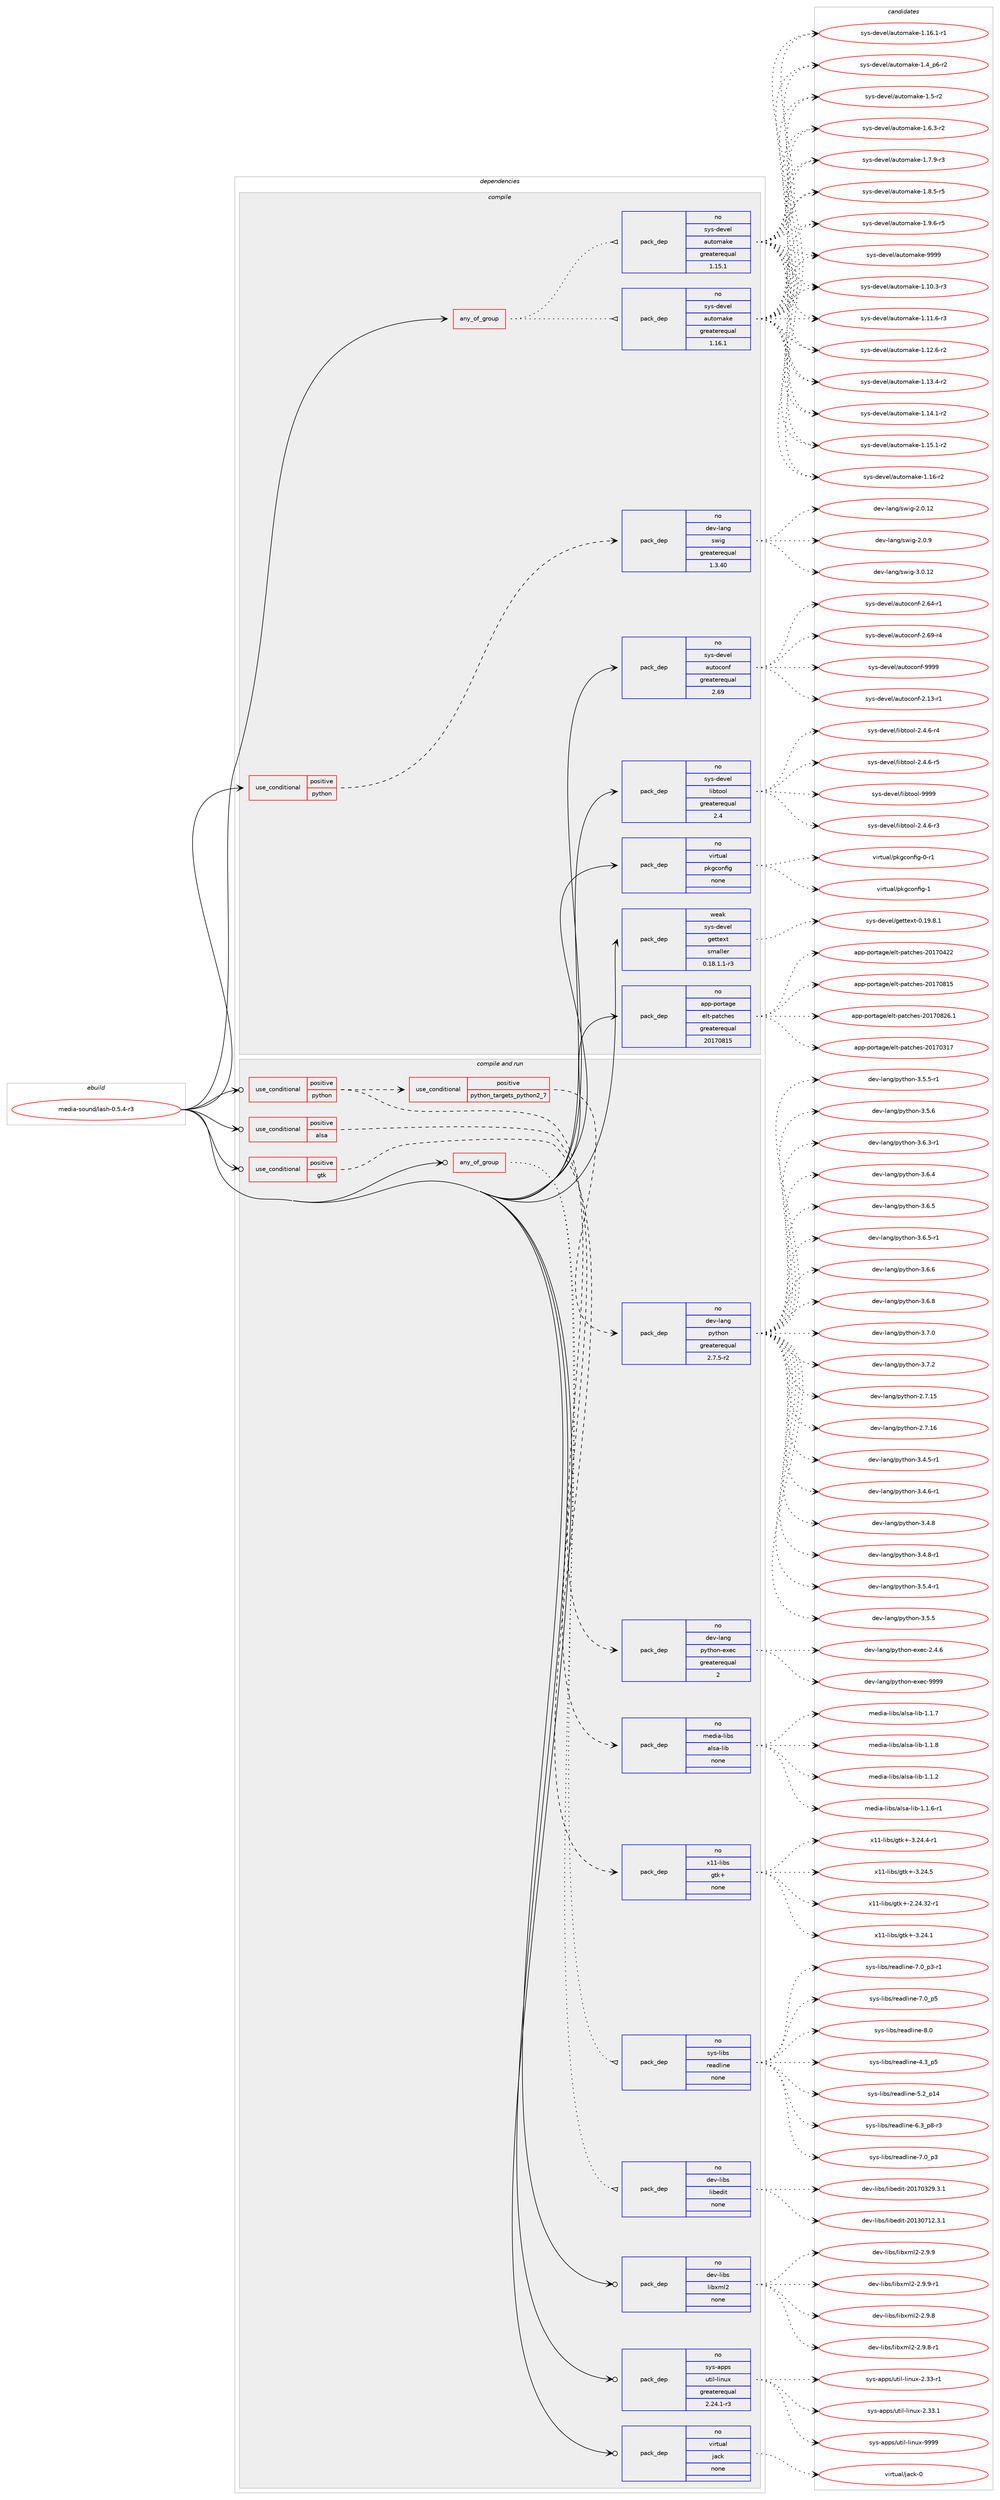 digraph prolog {

# *************
# Graph options
# *************

newrank=true;
concentrate=true;
compound=true;
graph [rankdir=LR,fontname=Helvetica,fontsize=10,ranksep=1.5];#, ranksep=2.5, nodesep=0.2];
edge  [arrowhead=vee];
node  [fontname=Helvetica,fontsize=10];

# **********
# The ebuild
# **********

subgraph cluster_leftcol {
color=gray;
rank=same;
label=<<i>ebuild</i>>;
id [label="media-sound/lash-0.5.4-r3", color=red, width=4, href="../media-sound/lash-0.5.4-r3.svg"];
}

# ****************
# The dependencies
# ****************

subgraph cluster_midcol {
color=gray;
label=<<i>dependencies</i>>;
subgraph cluster_compile {
fillcolor="#eeeeee";
style=filled;
label=<<i>compile</i>>;
subgraph any25497 {
dependency1627055 [label=<<TABLE BORDER="0" CELLBORDER="1" CELLSPACING="0" CELLPADDING="4"><TR><TD CELLPADDING="10">any_of_group</TD></TR></TABLE>>, shape=none, color=red];subgraph pack1163417 {
dependency1627056 [label=<<TABLE BORDER="0" CELLBORDER="1" CELLSPACING="0" CELLPADDING="4" WIDTH="220"><TR><TD ROWSPAN="6" CELLPADDING="30">pack_dep</TD></TR><TR><TD WIDTH="110">no</TD></TR><TR><TD>sys-devel</TD></TR><TR><TD>automake</TD></TR><TR><TD>greaterequal</TD></TR><TR><TD>1.16.1</TD></TR></TABLE>>, shape=none, color=blue];
}
dependency1627055:e -> dependency1627056:w [weight=20,style="dotted",arrowhead="oinv"];
subgraph pack1163418 {
dependency1627057 [label=<<TABLE BORDER="0" CELLBORDER="1" CELLSPACING="0" CELLPADDING="4" WIDTH="220"><TR><TD ROWSPAN="6" CELLPADDING="30">pack_dep</TD></TR><TR><TD WIDTH="110">no</TD></TR><TR><TD>sys-devel</TD></TR><TR><TD>automake</TD></TR><TR><TD>greaterequal</TD></TR><TR><TD>1.15.1</TD></TR></TABLE>>, shape=none, color=blue];
}
dependency1627055:e -> dependency1627057:w [weight=20,style="dotted",arrowhead="oinv"];
}
id:e -> dependency1627055:w [weight=20,style="solid",arrowhead="vee"];
subgraph cond437371 {
dependency1627058 [label=<<TABLE BORDER="0" CELLBORDER="1" CELLSPACING="0" CELLPADDING="4"><TR><TD ROWSPAN="3" CELLPADDING="10">use_conditional</TD></TR><TR><TD>positive</TD></TR><TR><TD>python</TD></TR></TABLE>>, shape=none, color=red];
subgraph pack1163419 {
dependency1627059 [label=<<TABLE BORDER="0" CELLBORDER="1" CELLSPACING="0" CELLPADDING="4" WIDTH="220"><TR><TD ROWSPAN="6" CELLPADDING="30">pack_dep</TD></TR><TR><TD WIDTH="110">no</TD></TR><TR><TD>dev-lang</TD></TR><TR><TD>swig</TD></TR><TR><TD>greaterequal</TD></TR><TR><TD>1.3.40</TD></TR></TABLE>>, shape=none, color=blue];
}
dependency1627058:e -> dependency1627059:w [weight=20,style="dashed",arrowhead="vee"];
}
id:e -> dependency1627058:w [weight=20,style="solid",arrowhead="vee"];
subgraph pack1163420 {
dependency1627060 [label=<<TABLE BORDER="0" CELLBORDER="1" CELLSPACING="0" CELLPADDING="4" WIDTH="220"><TR><TD ROWSPAN="6" CELLPADDING="30">pack_dep</TD></TR><TR><TD WIDTH="110">no</TD></TR><TR><TD>app-portage</TD></TR><TR><TD>elt-patches</TD></TR><TR><TD>greaterequal</TD></TR><TR><TD>20170815</TD></TR></TABLE>>, shape=none, color=blue];
}
id:e -> dependency1627060:w [weight=20,style="solid",arrowhead="vee"];
subgraph pack1163421 {
dependency1627061 [label=<<TABLE BORDER="0" CELLBORDER="1" CELLSPACING="0" CELLPADDING="4" WIDTH="220"><TR><TD ROWSPAN="6" CELLPADDING="30">pack_dep</TD></TR><TR><TD WIDTH="110">no</TD></TR><TR><TD>sys-devel</TD></TR><TR><TD>autoconf</TD></TR><TR><TD>greaterequal</TD></TR><TR><TD>2.69</TD></TR></TABLE>>, shape=none, color=blue];
}
id:e -> dependency1627061:w [weight=20,style="solid",arrowhead="vee"];
subgraph pack1163422 {
dependency1627062 [label=<<TABLE BORDER="0" CELLBORDER="1" CELLSPACING="0" CELLPADDING="4" WIDTH="220"><TR><TD ROWSPAN="6" CELLPADDING="30">pack_dep</TD></TR><TR><TD WIDTH="110">no</TD></TR><TR><TD>sys-devel</TD></TR><TR><TD>libtool</TD></TR><TR><TD>greaterequal</TD></TR><TR><TD>2.4</TD></TR></TABLE>>, shape=none, color=blue];
}
id:e -> dependency1627062:w [weight=20,style="solid",arrowhead="vee"];
subgraph pack1163423 {
dependency1627063 [label=<<TABLE BORDER="0" CELLBORDER="1" CELLSPACING="0" CELLPADDING="4" WIDTH="220"><TR><TD ROWSPAN="6" CELLPADDING="30">pack_dep</TD></TR><TR><TD WIDTH="110">no</TD></TR><TR><TD>virtual</TD></TR><TR><TD>pkgconfig</TD></TR><TR><TD>none</TD></TR><TR><TD></TD></TR></TABLE>>, shape=none, color=blue];
}
id:e -> dependency1627063:w [weight=20,style="solid",arrowhead="vee"];
subgraph pack1163424 {
dependency1627064 [label=<<TABLE BORDER="0" CELLBORDER="1" CELLSPACING="0" CELLPADDING="4" WIDTH="220"><TR><TD ROWSPAN="6" CELLPADDING="30">pack_dep</TD></TR><TR><TD WIDTH="110">weak</TD></TR><TR><TD>sys-devel</TD></TR><TR><TD>gettext</TD></TR><TR><TD>smaller</TD></TR><TR><TD>0.18.1.1-r3</TD></TR></TABLE>>, shape=none, color=blue];
}
id:e -> dependency1627064:w [weight=20,style="solid",arrowhead="vee"];
}
subgraph cluster_compileandrun {
fillcolor="#eeeeee";
style=filled;
label=<<i>compile and run</i>>;
subgraph any25498 {
dependency1627065 [label=<<TABLE BORDER="0" CELLBORDER="1" CELLSPACING="0" CELLPADDING="4"><TR><TD CELLPADDING="10">any_of_group</TD></TR></TABLE>>, shape=none, color=red];subgraph pack1163425 {
dependency1627066 [label=<<TABLE BORDER="0" CELLBORDER="1" CELLSPACING="0" CELLPADDING="4" WIDTH="220"><TR><TD ROWSPAN="6" CELLPADDING="30">pack_dep</TD></TR><TR><TD WIDTH="110">no</TD></TR><TR><TD>sys-libs</TD></TR><TR><TD>readline</TD></TR><TR><TD>none</TD></TR><TR><TD></TD></TR></TABLE>>, shape=none, color=blue];
}
dependency1627065:e -> dependency1627066:w [weight=20,style="dotted",arrowhead="oinv"];
subgraph pack1163426 {
dependency1627067 [label=<<TABLE BORDER="0" CELLBORDER="1" CELLSPACING="0" CELLPADDING="4" WIDTH="220"><TR><TD ROWSPAN="6" CELLPADDING="30">pack_dep</TD></TR><TR><TD WIDTH="110">no</TD></TR><TR><TD>dev-libs</TD></TR><TR><TD>libedit</TD></TR><TR><TD>none</TD></TR><TR><TD></TD></TR></TABLE>>, shape=none, color=blue];
}
dependency1627065:e -> dependency1627067:w [weight=20,style="dotted",arrowhead="oinv"];
}
id:e -> dependency1627065:w [weight=20,style="solid",arrowhead="odotvee"];
subgraph cond437372 {
dependency1627068 [label=<<TABLE BORDER="0" CELLBORDER="1" CELLSPACING="0" CELLPADDING="4"><TR><TD ROWSPAN="3" CELLPADDING="10">use_conditional</TD></TR><TR><TD>positive</TD></TR><TR><TD>alsa</TD></TR></TABLE>>, shape=none, color=red];
subgraph pack1163427 {
dependency1627069 [label=<<TABLE BORDER="0" CELLBORDER="1" CELLSPACING="0" CELLPADDING="4" WIDTH="220"><TR><TD ROWSPAN="6" CELLPADDING="30">pack_dep</TD></TR><TR><TD WIDTH="110">no</TD></TR><TR><TD>media-libs</TD></TR><TR><TD>alsa-lib</TD></TR><TR><TD>none</TD></TR><TR><TD></TD></TR></TABLE>>, shape=none, color=blue];
}
dependency1627068:e -> dependency1627069:w [weight=20,style="dashed",arrowhead="vee"];
}
id:e -> dependency1627068:w [weight=20,style="solid",arrowhead="odotvee"];
subgraph cond437373 {
dependency1627070 [label=<<TABLE BORDER="0" CELLBORDER="1" CELLSPACING="0" CELLPADDING="4"><TR><TD ROWSPAN="3" CELLPADDING="10">use_conditional</TD></TR><TR><TD>positive</TD></TR><TR><TD>gtk</TD></TR></TABLE>>, shape=none, color=red];
subgraph pack1163428 {
dependency1627071 [label=<<TABLE BORDER="0" CELLBORDER="1" CELLSPACING="0" CELLPADDING="4" WIDTH="220"><TR><TD ROWSPAN="6" CELLPADDING="30">pack_dep</TD></TR><TR><TD WIDTH="110">no</TD></TR><TR><TD>x11-libs</TD></TR><TR><TD>gtk+</TD></TR><TR><TD>none</TD></TR><TR><TD></TD></TR></TABLE>>, shape=none, color=blue];
}
dependency1627070:e -> dependency1627071:w [weight=20,style="dashed",arrowhead="vee"];
}
id:e -> dependency1627070:w [weight=20,style="solid",arrowhead="odotvee"];
subgraph cond437374 {
dependency1627072 [label=<<TABLE BORDER="0" CELLBORDER="1" CELLSPACING="0" CELLPADDING="4"><TR><TD ROWSPAN="3" CELLPADDING="10">use_conditional</TD></TR><TR><TD>positive</TD></TR><TR><TD>python</TD></TR></TABLE>>, shape=none, color=red];
subgraph cond437375 {
dependency1627073 [label=<<TABLE BORDER="0" CELLBORDER="1" CELLSPACING="0" CELLPADDING="4"><TR><TD ROWSPAN="3" CELLPADDING="10">use_conditional</TD></TR><TR><TD>positive</TD></TR><TR><TD>python_targets_python2_7</TD></TR></TABLE>>, shape=none, color=red];
subgraph pack1163429 {
dependency1627074 [label=<<TABLE BORDER="0" CELLBORDER="1" CELLSPACING="0" CELLPADDING="4" WIDTH="220"><TR><TD ROWSPAN="6" CELLPADDING="30">pack_dep</TD></TR><TR><TD WIDTH="110">no</TD></TR><TR><TD>dev-lang</TD></TR><TR><TD>python</TD></TR><TR><TD>greaterequal</TD></TR><TR><TD>2.7.5-r2</TD></TR></TABLE>>, shape=none, color=blue];
}
dependency1627073:e -> dependency1627074:w [weight=20,style="dashed",arrowhead="vee"];
}
dependency1627072:e -> dependency1627073:w [weight=20,style="dashed",arrowhead="vee"];
subgraph pack1163430 {
dependency1627075 [label=<<TABLE BORDER="0" CELLBORDER="1" CELLSPACING="0" CELLPADDING="4" WIDTH="220"><TR><TD ROWSPAN="6" CELLPADDING="30">pack_dep</TD></TR><TR><TD WIDTH="110">no</TD></TR><TR><TD>dev-lang</TD></TR><TR><TD>python-exec</TD></TR><TR><TD>greaterequal</TD></TR><TR><TD>2</TD></TR></TABLE>>, shape=none, color=blue];
}
dependency1627072:e -> dependency1627075:w [weight=20,style="dashed",arrowhead="vee"];
}
id:e -> dependency1627072:w [weight=20,style="solid",arrowhead="odotvee"];
subgraph pack1163431 {
dependency1627076 [label=<<TABLE BORDER="0" CELLBORDER="1" CELLSPACING="0" CELLPADDING="4" WIDTH="220"><TR><TD ROWSPAN="6" CELLPADDING="30">pack_dep</TD></TR><TR><TD WIDTH="110">no</TD></TR><TR><TD>dev-libs</TD></TR><TR><TD>libxml2</TD></TR><TR><TD>none</TD></TR><TR><TD></TD></TR></TABLE>>, shape=none, color=blue];
}
id:e -> dependency1627076:w [weight=20,style="solid",arrowhead="odotvee"];
subgraph pack1163432 {
dependency1627077 [label=<<TABLE BORDER="0" CELLBORDER="1" CELLSPACING="0" CELLPADDING="4" WIDTH="220"><TR><TD ROWSPAN="6" CELLPADDING="30">pack_dep</TD></TR><TR><TD WIDTH="110">no</TD></TR><TR><TD>sys-apps</TD></TR><TR><TD>util-linux</TD></TR><TR><TD>greaterequal</TD></TR><TR><TD>2.24.1-r3</TD></TR></TABLE>>, shape=none, color=blue];
}
id:e -> dependency1627077:w [weight=20,style="solid",arrowhead="odotvee"];
subgraph pack1163433 {
dependency1627078 [label=<<TABLE BORDER="0" CELLBORDER="1" CELLSPACING="0" CELLPADDING="4" WIDTH="220"><TR><TD ROWSPAN="6" CELLPADDING="30">pack_dep</TD></TR><TR><TD WIDTH="110">no</TD></TR><TR><TD>virtual</TD></TR><TR><TD>jack</TD></TR><TR><TD>none</TD></TR><TR><TD></TD></TR></TABLE>>, shape=none, color=blue];
}
id:e -> dependency1627078:w [weight=20,style="solid",arrowhead="odotvee"];
}
subgraph cluster_run {
fillcolor="#eeeeee";
style=filled;
label=<<i>run</i>>;
}
}

# **************
# The candidates
# **************

subgraph cluster_choices {
rank=same;
color=gray;
label=<<i>candidates</i>>;

subgraph choice1163417 {
color=black;
nodesep=1;
choice11512111545100101118101108479711711611110997107101454946494846514511451 [label="sys-devel/automake-1.10.3-r3", color=red, width=4,href="../sys-devel/automake-1.10.3-r3.svg"];
choice11512111545100101118101108479711711611110997107101454946494946544511451 [label="sys-devel/automake-1.11.6-r3", color=red, width=4,href="../sys-devel/automake-1.11.6-r3.svg"];
choice11512111545100101118101108479711711611110997107101454946495046544511450 [label="sys-devel/automake-1.12.6-r2", color=red, width=4,href="../sys-devel/automake-1.12.6-r2.svg"];
choice11512111545100101118101108479711711611110997107101454946495146524511450 [label="sys-devel/automake-1.13.4-r2", color=red, width=4,href="../sys-devel/automake-1.13.4-r2.svg"];
choice11512111545100101118101108479711711611110997107101454946495246494511450 [label="sys-devel/automake-1.14.1-r2", color=red, width=4,href="../sys-devel/automake-1.14.1-r2.svg"];
choice11512111545100101118101108479711711611110997107101454946495346494511450 [label="sys-devel/automake-1.15.1-r2", color=red, width=4,href="../sys-devel/automake-1.15.1-r2.svg"];
choice1151211154510010111810110847971171161111099710710145494649544511450 [label="sys-devel/automake-1.16-r2", color=red, width=4,href="../sys-devel/automake-1.16-r2.svg"];
choice11512111545100101118101108479711711611110997107101454946495446494511449 [label="sys-devel/automake-1.16.1-r1", color=red, width=4,href="../sys-devel/automake-1.16.1-r1.svg"];
choice115121115451001011181011084797117116111109971071014549465295112544511450 [label="sys-devel/automake-1.4_p6-r2", color=red, width=4,href="../sys-devel/automake-1.4_p6-r2.svg"];
choice11512111545100101118101108479711711611110997107101454946534511450 [label="sys-devel/automake-1.5-r2", color=red, width=4,href="../sys-devel/automake-1.5-r2.svg"];
choice115121115451001011181011084797117116111109971071014549465446514511450 [label="sys-devel/automake-1.6.3-r2", color=red, width=4,href="../sys-devel/automake-1.6.3-r2.svg"];
choice115121115451001011181011084797117116111109971071014549465546574511451 [label="sys-devel/automake-1.7.9-r3", color=red, width=4,href="../sys-devel/automake-1.7.9-r3.svg"];
choice115121115451001011181011084797117116111109971071014549465646534511453 [label="sys-devel/automake-1.8.5-r5", color=red, width=4,href="../sys-devel/automake-1.8.5-r5.svg"];
choice115121115451001011181011084797117116111109971071014549465746544511453 [label="sys-devel/automake-1.9.6-r5", color=red, width=4,href="../sys-devel/automake-1.9.6-r5.svg"];
choice115121115451001011181011084797117116111109971071014557575757 [label="sys-devel/automake-9999", color=red, width=4,href="../sys-devel/automake-9999.svg"];
dependency1627056:e -> choice11512111545100101118101108479711711611110997107101454946494846514511451:w [style=dotted,weight="100"];
dependency1627056:e -> choice11512111545100101118101108479711711611110997107101454946494946544511451:w [style=dotted,weight="100"];
dependency1627056:e -> choice11512111545100101118101108479711711611110997107101454946495046544511450:w [style=dotted,weight="100"];
dependency1627056:e -> choice11512111545100101118101108479711711611110997107101454946495146524511450:w [style=dotted,weight="100"];
dependency1627056:e -> choice11512111545100101118101108479711711611110997107101454946495246494511450:w [style=dotted,weight="100"];
dependency1627056:e -> choice11512111545100101118101108479711711611110997107101454946495346494511450:w [style=dotted,weight="100"];
dependency1627056:e -> choice1151211154510010111810110847971171161111099710710145494649544511450:w [style=dotted,weight="100"];
dependency1627056:e -> choice11512111545100101118101108479711711611110997107101454946495446494511449:w [style=dotted,weight="100"];
dependency1627056:e -> choice115121115451001011181011084797117116111109971071014549465295112544511450:w [style=dotted,weight="100"];
dependency1627056:e -> choice11512111545100101118101108479711711611110997107101454946534511450:w [style=dotted,weight="100"];
dependency1627056:e -> choice115121115451001011181011084797117116111109971071014549465446514511450:w [style=dotted,weight="100"];
dependency1627056:e -> choice115121115451001011181011084797117116111109971071014549465546574511451:w [style=dotted,weight="100"];
dependency1627056:e -> choice115121115451001011181011084797117116111109971071014549465646534511453:w [style=dotted,weight="100"];
dependency1627056:e -> choice115121115451001011181011084797117116111109971071014549465746544511453:w [style=dotted,weight="100"];
dependency1627056:e -> choice115121115451001011181011084797117116111109971071014557575757:w [style=dotted,weight="100"];
}
subgraph choice1163418 {
color=black;
nodesep=1;
choice11512111545100101118101108479711711611110997107101454946494846514511451 [label="sys-devel/automake-1.10.3-r3", color=red, width=4,href="../sys-devel/automake-1.10.3-r3.svg"];
choice11512111545100101118101108479711711611110997107101454946494946544511451 [label="sys-devel/automake-1.11.6-r3", color=red, width=4,href="../sys-devel/automake-1.11.6-r3.svg"];
choice11512111545100101118101108479711711611110997107101454946495046544511450 [label="sys-devel/automake-1.12.6-r2", color=red, width=4,href="../sys-devel/automake-1.12.6-r2.svg"];
choice11512111545100101118101108479711711611110997107101454946495146524511450 [label="sys-devel/automake-1.13.4-r2", color=red, width=4,href="../sys-devel/automake-1.13.4-r2.svg"];
choice11512111545100101118101108479711711611110997107101454946495246494511450 [label="sys-devel/automake-1.14.1-r2", color=red, width=4,href="../sys-devel/automake-1.14.1-r2.svg"];
choice11512111545100101118101108479711711611110997107101454946495346494511450 [label="sys-devel/automake-1.15.1-r2", color=red, width=4,href="../sys-devel/automake-1.15.1-r2.svg"];
choice1151211154510010111810110847971171161111099710710145494649544511450 [label="sys-devel/automake-1.16-r2", color=red, width=4,href="../sys-devel/automake-1.16-r2.svg"];
choice11512111545100101118101108479711711611110997107101454946495446494511449 [label="sys-devel/automake-1.16.1-r1", color=red, width=4,href="../sys-devel/automake-1.16.1-r1.svg"];
choice115121115451001011181011084797117116111109971071014549465295112544511450 [label="sys-devel/automake-1.4_p6-r2", color=red, width=4,href="../sys-devel/automake-1.4_p6-r2.svg"];
choice11512111545100101118101108479711711611110997107101454946534511450 [label="sys-devel/automake-1.5-r2", color=red, width=4,href="../sys-devel/automake-1.5-r2.svg"];
choice115121115451001011181011084797117116111109971071014549465446514511450 [label="sys-devel/automake-1.6.3-r2", color=red, width=4,href="../sys-devel/automake-1.6.3-r2.svg"];
choice115121115451001011181011084797117116111109971071014549465546574511451 [label="sys-devel/automake-1.7.9-r3", color=red, width=4,href="../sys-devel/automake-1.7.9-r3.svg"];
choice115121115451001011181011084797117116111109971071014549465646534511453 [label="sys-devel/automake-1.8.5-r5", color=red, width=4,href="../sys-devel/automake-1.8.5-r5.svg"];
choice115121115451001011181011084797117116111109971071014549465746544511453 [label="sys-devel/automake-1.9.6-r5", color=red, width=4,href="../sys-devel/automake-1.9.6-r5.svg"];
choice115121115451001011181011084797117116111109971071014557575757 [label="sys-devel/automake-9999", color=red, width=4,href="../sys-devel/automake-9999.svg"];
dependency1627057:e -> choice11512111545100101118101108479711711611110997107101454946494846514511451:w [style=dotted,weight="100"];
dependency1627057:e -> choice11512111545100101118101108479711711611110997107101454946494946544511451:w [style=dotted,weight="100"];
dependency1627057:e -> choice11512111545100101118101108479711711611110997107101454946495046544511450:w [style=dotted,weight="100"];
dependency1627057:e -> choice11512111545100101118101108479711711611110997107101454946495146524511450:w [style=dotted,weight="100"];
dependency1627057:e -> choice11512111545100101118101108479711711611110997107101454946495246494511450:w [style=dotted,weight="100"];
dependency1627057:e -> choice11512111545100101118101108479711711611110997107101454946495346494511450:w [style=dotted,weight="100"];
dependency1627057:e -> choice1151211154510010111810110847971171161111099710710145494649544511450:w [style=dotted,weight="100"];
dependency1627057:e -> choice11512111545100101118101108479711711611110997107101454946495446494511449:w [style=dotted,weight="100"];
dependency1627057:e -> choice115121115451001011181011084797117116111109971071014549465295112544511450:w [style=dotted,weight="100"];
dependency1627057:e -> choice11512111545100101118101108479711711611110997107101454946534511450:w [style=dotted,weight="100"];
dependency1627057:e -> choice115121115451001011181011084797117116111109971071014549465446514511450:w [style=dotted,weight="100"];
dependency1627057:e -> choice115121115451001011181011084797117116111109971071014549465546574511451:w [style=dotted,weight="100"];
dependency1627057:e -> choice115121115451001011181011084797117116111109971071014549465646534511453:w [style=dotted,weight="100"];
dependency1627057:e -> choice115121115451001011181011084797117116111109971071014549465746544511453:w [style=dotted,weight="100"];
dependency1627057:e -> choice115121115451001011181011084797117116111109971071014557575757:w [style=dotted,weight="100"];
}
subgraph choice1163419 {
color=black;
nodesep=1;
choice10010111845108971101034711511910510345504648464950 [label="dev-lang/swig-2.0.12", color=red, width=4,href="../dev-lang/swig-2.0.12.svg"];
choice100101118451089711010347115119105103455046484657 [label="dev-lang/swig-2.0.9", color=red, width=4,href="../dev-lang/swig-2.0.9.svg"];
choice10010111845108971101034711511910510345514648464950 [label="dev-lang/swig-3.0.12", color=red, width=4,href="../dev-lang/swig-3.0.12.svg"];
dependency1627059:e -> choice10010111845108971101034711511910510345504648464950:w [style=dotted,weight="100"];
dependency1627059:e -> choice100101118451089711010347115119105103455046484657:w [style=dotted,weight="100"];
dependency1627059:e -> choice10010111845108971101034711511910510345514648464950:w [style=dotted,weight="100"];
}
subgraph choice1163420 {
color=black;
nodesep=1;
choice97112112451121111141169710310147101108116451129711699104101115455048495548514955 [label="app-portage/elt-patches-20170317", color=red, width=4,href="../app-portage/elt-patches-20170317.svg"];
choice97112112451121111141169710310147101108116451129711699104101115455048495548525050 [label="app-portage/elt-patches-20170422", color=red, width=4,href="../app-portage/elt-patches-20170422.svg"];
choice97112112451121111141169710310147101108116451129711699104101115455048495548564953 [label="app-portage/elt-patches-20170815", color=red, width=4,href="../app-portage/elt-patches-20170815.svg"];
choice971121124511211111411697103101471011081164511297116991041011154550484955485650544649 [label="app-portage/elt-patches-20170826.1", color=red, width=4,href="../app-portage/elt-patches-20170826.1.svg"];
dependency1627060:e -> choice97112112451121111141169710310147101108116451129711699104101115455048495548514955:w [style=dotted,weight="100"];
dependency1627060:e -> choice97112112451121111141169710310147101108116451129711699104101115455048495548525050:w [style=dotted,weight="100"];
dependency1627060:e -> choice97112112451121111141169710310147101108116451129711699104101115455048495548564953:w [style=dotted,weight="100"];
dependency1627060:e -> choice971121124511211111411697103101471011081164511297116991041011154550484955485650544649:w [style=dotted,weight="100"];
}
subgraph choice1163421 {
color=black;
nodesep=1;
choice1151211154510010111810110847971171161119911111010245504649514511449 [label="sys-devel/autoconf-2.13-r1", color=red, width=4,href="../sys-devel/autoconf-2.13-r1.svg"];
choice1151211154510010111810110847971171161119911111010245504654524511449 [label="sys-devel/autoconf-2.64-r1", color=red, width=4,href="../sys-devel/autoconf-2.64-r1.svg"];
choice1151211154510010111810110847971171161119911111010245504654574511452 [label="sys-devel/autoconf-2.69-r4", color=red, width=4,href="../sys-devel/autoconf-2.69-r4.svg"];
choice115121115451001011181011084797117116111991111101024557575757 [label="sys-devel/autoconf-9999", color=red, width=4,href="../sys-devel/autoconf-9999.svg"];
dependency1627061:e -> choice1151211154510010111810110847971171161119911111010245504649514511449:w [style=dotted,weight="100"];
dependency1627061:e -> choice1151211154510010111810110847971171161119911111010245504654524511449:w [style=dotted,weight="100"];
dependency1627061:e -> choice1151211154510010111810110847971171161119911111010245504654574511452:w [style=dotted,weight="100"];
dependency1627061:e -> choice115121115451001011181011084797117116111991111101024557575757:w [style=dotted,weight="100"];
}
subgraph choice1163422 {
color=black;
nodesep=1;
choice1151211154510010111810110847108105981161111111084550465246544511451 [label="sys-devel/libtool-2.4.6-r3", color=red, width=4,href="../sys-devel/libtool-2.4.6-r3.svg"];
choice1151211154510010111810110847108105981161111111084550465246544511452 [label="sys-devel/libtool-2.4.6-r4", color=red, width=4,href="../sys-devel/libtool-2.4.6-r4.svg"];
choice1151211154510010111810110847108105981161111111084550465246544511453 [label="sys-devel/libtool-2.4.6-r5", color=red, width=4,href="../sys-devel/libtool-2.4.6-r5.svg"];
choice1151211154510010111810110847108105981161111111084557575757 [label="sys-devel/libtool-9999", color=red, width=4,href="../sys-devel/libtool-9999.svg"];
dependency1627062:e -> choice1151211154510010111810110847108105981161111111084550465246544511451:w [style=dotted,weight="100"];
dependency1627062:e -> choice1151211154510010111810110847108105981161111111084550465246544511452:w [style=dotted,weight="100"];
dependency1627062:e -> choice1151211154510010111810110847108105981161111111084550465246544511453:w [style=dotted,weight="100"];
dependency1627062:e -> choice1151211154510010111810110847108105981161111111084557575757:w [style=dotted,weight="100"];
}
subgraph choice1163423 {
color=black;
nodesep=1;
choice11810511411611797108471121071039911111010210510345484511449 [label="virtual/pkgconfig-0-r1", color=red, width=4,href="../virtual/pkgconfig-0-r1.svg"];
choice1181051141161179710847112107103991111101021051034549 [label="virtual/pkgconfig-1", color=red, width=4,href="../virtual/pkgconfig-1.svg"];
dependency1627063:e -> choice11810511411611797108471121071039911111010210510345484511449:w [style=dotted,weight="100"];
dependency1627063:e -> choice1181051141161179710847112107103991111101021051034549:w [style=dotted,weight="100"];
}
subgraph choice1163424 {
color=black;
nodesep=1;
choice1151211154510010111810110847103101116116101120116454846495746564649 [label="sys-devel/gettext-0.19.8.1", color=red, width=4,href="../sys-devel/gettext-0.19.8.1.svg"];
dependency1627064:e -> choice1151211154510010111810110847103101116116101120116454846495746564649:w [style=dotted,weight="100"];
}
subgraph choice1163425 {
color=black;
nodesep=1;
choice11512111545108105981154711410197100108105110101455246519511253 [label="sys-libs/readline-4.3_p5", color=red, width=4,href="../sys-libs/readline-4.3_p5.svg"];
choice1151211154510810598115471141019710010810511010145534650951124952 [label="sys-libs/readline-5.2_p14", color=red, width=4,href="../sys-libs/readline-5.2_p14.svg"];
choice115121115451081059811547114101971001081051101014554465195112564511451 [label="sys-libs/readline-6.3_p8-r3", color=red, width=4,href="../sys-libs/readline-6.3_p8-r3.svg"];
choice11512111545108105981154711410197100108105110101455546489511251 [label="sys-libs/readline-7.0_p3", color=red, width=4,href="../sys-libs/readline-7.0_p3.svg"];
choice115121115451081059811547114101971001081051101014555464895112514511449 [label="sys-libs/readline-7.0_p3-r1", color=red, width=4,href="../sys-libs/readline-7.0_p3-r1.svg"];
choice11512111545108105981154711410197100108105110101455546489511253 [label="sys-libs/readline-7.0_p5", color=red, width=4,href="../sys-libs/readline-7.0_p5.svg"];
choice1151211154510810598115471141019710010810511010145564648 [label="sys-libs/readline-8.0", color=red, width=4,href="../sys-libs/readline-8.0.svg"];
dependency1627066:e -> choice11512111545108105981154711410197100108105110101455246519511253:w [style=dotted,weight="100"];
dependency1627066:e -> choice1151211154510810598115471141019710010810511010145534650951124952:w [style=dotted,weight="100"];
dependency1627066:e -> choice115121115451081059811547114101971001081051101014554465195112564511451:w [style=dotted,weight="100"];
dependency1627066:e -> choice11512111545108105981154711410197100108105110101455546489511251:w [style=dotted,weight="100"];
dependency1627066:e -> choice115121115451081059811547114101971001081051101014555464895112514511449:w [style=dotted,weight="100"];
dependency1627066:e -> choice11512111545108105981154711410197100108105110101455546489511253:w [style=dotted,weight="100"];
dependency1627066:e -> choice1151211154510810598115471141019710010810511010145564648:w [style=dotted,weight="100"];
}
subgraph choice1163426 {
color=black;
nodesep=1;
choice1001011184510810598115471081059810110010511645504849514855495046514649 [label="dev-libs/libedit-20130712.3.1", color=red, width=4,href="../dev-libs/libedit-20130712.3.1.svg"];
choice1001011184510810598115471081059810110010511645504849554851505746514649 [label="dev-libs/libedit-20170329.3.1", color=red, width=4,href="../dev-libs/libedit-20170329.3.1.svg"];
dependency1627067:e -> choice1001011184510810598115471081059810110010511645504849514855495046514649:w [style=dotted,weight="100"];
dependency1627067:e -> choice1001011184510810598115471081059810110010511645504849554851505746514649:w [style=dotted,weight="100"];
}
subgraph choice1163427 {
color=black;
nodesep=1;
choice1091011001059745108105981154797108115974510810598454946494650 [label="media-libs/alsa-lib-1.1.2", color=red, width=4,href="../media-libs/alsa-lib-1.1.2.svg"];
choice10910110010597451081059811547971081159745108105984549464946544511449 [label="media-libs/alsa-lib-1.1.6-r1", color=red, width=4,href="../media-libs/alsa-lib-1.1.6-r1.svg"];
choice1091011001059745108105981154797108115974510810598454946494655 [label="media-libs/alsa-lib-1.1.7", color=red, width=4,href="../media-libs/alsa-lib-1.1.7.svg"];
choice1091011001059745108105981154797108115974510810598454946494656 [label="media-libs/alsa-lib-1.1.8", color=red, width=4,href="../media-libs/alsa-lib-1.1.8.svg"];
dependency1627069:e -> choice1091011001059745108105981154797108115974510810598454946494650:w [style=dotted,weight="100"];
dependency1627069:e -> choice10910110010597451081059811547971081159745108105984549464946544511449:w [style=dotted,weight="100"];
dependency1627069:e -> choice1091011001059745108105981154797108115974510810598454946494655:w [style=dotted,weight="100"];
dependency1627069:e -> choice1091011001059745108105981154797108115974510810598454946494656:w [style=dotted,weight="100"];
}
subgraph choice1163428 {
color=black;
nodesep=1;
choice12049494510810598115471031161074345504650524651504511449 [label="x11-libs/gtk+-2.24.32-r1", color=red, width=4,href="../x11-libs/gtk+-2.24.32-r1.svg"];
choice12049494510810598115471031161074345514650524649 [label="x11-libs/gtk+-3.24.1", color=red, width=4,href="../x11-libs/gtk+-3.24.1.svg"];
choice120494945108105981154710311610743455146505246524511449 [label="x11-libs/gtk+-3.24.4-r1", color=red, width=4,href="../x11-libs/gtk+-3.24.4-r1.svg"];
choice12049494510810598115471031161074345514650524653 [label="x11-libs/gtk+-3.24.5", color=red, width=4,href="../x11-libs/gtk+-3.24.5.svg"];
dependency1627071:e -> choice12049494510810598115471031161074345504650524651504511449:w [style=dotted,weight="100"];
dependency1627071:e -> choice12049494510810598115471031161074345514650524649:w [style=dotted,weight="100"];
dependency1627071:e -> choice120494945108105981154710311610743455146505246524511449:w [style=dotted,weight="100"];
dependency1627071:e -> choice12049494510810598115471031161074345514650524653:w [style=dotted,weight="100"];
}
subgraph choice1163429 {
color=black;
nodesep=1;
choice10010111845108971101034711212111610411111045504655464953 [label="dev-lang/python-2.7.15", color=red, width=4,href="../dev-lang/python-2.7.15.svg"];
choice10010111845108971101034711212111610411111045504655464954 [label="dev-lang/python-2.7.16", color=red, width=4,href="../dev-lang/python-2.7.16.svg"];
choice1001011184510897110103471121211161041111104551465246534511449 [label="dev-lang/python-3.4.5-r1", color=red, width=4,href="../dev-lang/python-3.4.5-r1.svg"];
choice1001011184510897110103471121211161041111104551465246544511449 [label="dev-lang/python-3.4.6-r1", color=red, width=4,href="../dev-lang/python-3.4.6-r1.svg"];
choice100101118451089711010347112121116104111110455146524656 [label="dev-lang/python-3.4.8", color=red, width=4,href="../dev-lang/python-3.4.8.svg"];
choice1001011184510897110103471121211161041111104551465246564511449 [label="dev-lang/python-3.4.8-r1", color=red, width=4,href="../dev-lang/python-3.4.8-r1.svg"];
choice1001011184510897110103471121211161041111104551465346524511449 [label="dev-lang/python-3.5.4-r1", color=red, width=4,href="../dev-lang/python-3.5.4-r1.svg"];
choice100101118451089711010347112121116104111110455146534653 [label="dev-lang/python-3.5.5", color=red, width=4,href="../dev-lang/python-3.5.5.svg"];
choice1001011184510897110103471121211161041111104551465346534511449 [label="dev-lang/python-3.5.5-r1", color=red, width=4,href="../dev-lang/python-3.5.5-r1.svg"];
choice100101118451089711010347112121116104111110455146534654 [label="dev-lang/python-3.5.6", color=red, width=4,href="../dev-lang/python-3.5.6.svg"];
choice1001011184510897110103471121211161041111104551465446514511449 [label="dev-lang/python-3.6.3-r1", color=red, width=4,href="../dev-lang/python-3.6.3-r1.svg"];
choice100101118451089711010347112121116104111110455146544652 [label="dev-lang/python-3.6.4", color=red, width=4,href="../dev-lang/python-3.6.4.svg"];
choice100101118451089711010347112121116104111110455146544653 [label="dev-lang/python-3.6.5", color=red, width=4,href="../dev-lang/python-3.6.5.svg"];
choice1001011184510897110103471121211161041111104551465446534511449 [label="dev-lang/python-3.6.5-r1", color=red, width=4,href="../dev-lang/python-3.6.5-r1.svg"];
choice100101118451089711010347112121116104111110455146544654 [label="dev-lang/python-3.6.6", color=red, width=4,href="../dev-lang/python-3.6.6.svg"];
choice100101118451089711010347112121116104111110455146544656 [label="dev-lang/python-3.6.8", color=red, width=4,href="../dev-lang/python-3.6.8.svg"];
choice100101118451089711010347112121116104111110455146554648 [label="dev-lang/python-3.7.0", color=red, width=4,href="../dev-lang/python-3.7.0.svg"];
choice100101118451089711010347112121116104111110455146554650 [label="dev-lang/python-3.7.2", color=red, width=4,href="../dev-lang/python-3.7.2.svg"];
dependency1627074:e -> choice10010111845108971101034711212111610411111045504655464953:w [style=dotted,weight="100"];
dependency1627074:e -> choice10010111845108971101034711212111610411111045504655464954:w [style=dotted,weight="100"];
dependency1627074:e -> choice1001011184510897110103471121211161041111104551465246534511449:w [style=dotted,weight="100"];
dependency1627074:e -> choice1001011184510897110103471121211161041111104551465246544511449:w [style=dotted,weight="100"];
dependency1627074:e -> choice100101118451089711010347112121116104111110455146524656:w [style=dotted,weight="100"];
dependency1627074:e -> choice1001011184510897110103471121211161041111104551465246564511449:w [style=dotted,weight="100"];
dependency1627074:e -> choice1001011184510897110103471121211161041111104551465346524511449:w [style=dotted,weight="100"];
dependency1627074:e -> choice100101118451089711010347112121116104111110455146534653:w [style=dotted,weight="100"];
dependency1627074:e -> choice1001011184510897110103471121211161041111104551465346534511449:w [style=dotted,weight="100"];
dependency1627074:e -> choice100101118451089711010347112121116104111110455146534654:w [style=dotted,weight="100"];
dependency1627074:e -> choice1001011184510897110103471121211161041111104551465446514511449:w [style=dotted,weight="100"];
dependency1627074:e -> choice100101118451089711010347112121116104111110455146544652:w [style=dotted,weight="100"];
dependency1627074:e -> choice100101118451089711010347112121116104111110455146544653:w [style=dotted,weight="100"];
dependency1627074:e -> choice1001011184510897110103471121211161041111104551465446534511449:w [style=dotted,weight="100"];
dependency1627074:e -> choice100101118451089711010347112121116104111110455146544654:w [style=dotted,weight="100"];
dependency1627074:e -> choice100101118451089711010347112121116104111110455146544656:w [style=dotted,weight="100"];
dependency1627074:e -> choice100101118451089711010347112121116104111110455146554648:w [style=dotted,weight="100"];
dependency1627074:e -> choice100101118451089711010347112121116104111110455146554650:w [style=dotted,weight="100"];
}
subgraph choice1163430 {
color=black;
nodesep=1;
choice1001011184510897110103471121211161041111104510112010199455046524654 [label="dev-lang/python-exec-2.4.6", color=red, width=4,href="../dev-lang/python-exec-2.4.6.svg"];
choice10010111845108971101034711212111610411111045101120101994557575757 [label="dev-lang/python-exec-9999", color=red, width=4,href="../dev-lang/python-exec-9999.svg"];
dependency1627075:e -> choice1001011184510897110103471121211161041111104510112010199455046524654:w [style=dotted,weight="100"];
dependency1627075:e -> choice10010111845108971101034711212111610411111045101120101994557575757:w [style=dotted,weight="100"];
}
subgraph choice1163431 {
color=black;
nodesep=1;
choice1001011184510810598115471081059812010910850455046574656 [label="dev-libs/libxml2-2.9.8", color=red, width=4,href="../dev-libs/libxml2-2.9.8.svg"];
choice10010111845108105981154710810598120109108504550465746564511449 [label="dev-libs/libxml2-2.9.8-r1", color=red, width=4,href="../dev-libs/libxml2-2.9.8-r1.svg"];
choice1001011184510810598115471081059812010910850455046574657 [label="dev-libs/libxml2-2.9.9", color=red, width=4,href="../dev-libs/libxml2-2.9.9.svg"];
choice10010111845108105981154710810598120109108504550465746574511449 [label="dev-libs/libxml2-2.9.9-r1", color=red, width=4,href="../dev-libs/libxml2-2.9.9-r1.svg"];
dependency1627076:e -> choice1001011184510810598115471081059812010910850455046574656:w [style=dotted,weight="100"];
dependency1627076:e -> choice10010111845108105981154710810598120109108504550465746564511449:w [style=dotted,weight="100"];
dependency1627076:e -> choice1001011184510810598115471081059812010910850455046574657:w [style=dotted,weight="100"];
dependency1627076:e -> choice10010111845108105981154710810598120109108504550465746574511449:w [style=dotted,weight="100"];
}
subgraph choice1163432 {
color=black;
nodesep=1;
choice1151211154597112112115471171161051084510810511011712045504651514511449 [label="sys-apps/util-linux-2.33-r1", color=red, width=4,href="../sys-apps/util-linux-2.33-r1.svg"];
choice1151211154597112112115471171161051084510810511011712045504651514649 [label="sys-apps/util-linux-2.33.1", color=red, width=4,href="../sys-apps/util-linux-2.33.1.svg"];
choice115121115459711211211547117116105108451081051101171204557575757 [label="sys-apps/util-linux-9999", color=red, width=4,href="../sys-apps/util-linux-9999.svg"];
dependency1627077:e -> choice1151211154597112112115471171161051084510810511011712045504651514511449:w [style=dotted,weight="100"];
dependency1627077:e -> choice1151211154597112112115471171161051084510810511011712045504651514649:w [style=dotted,weight="100"];
dependency1627077:e -> choice115121115459711211211547117116105108451081051101171204557575757:w [style=dotted,weight="100"];
}
subgraph choice1163433 {
color=black;
nodesep=1;
choice118105114116117971084710697991074548 [label="virtual/jack-0", color=red, width=4,href="../virtual/jack-0.svg"];
dependency1627078:e -> choice118105114116117971084710697991074548:w [style=dotted,weight="100"];
}
}

}
